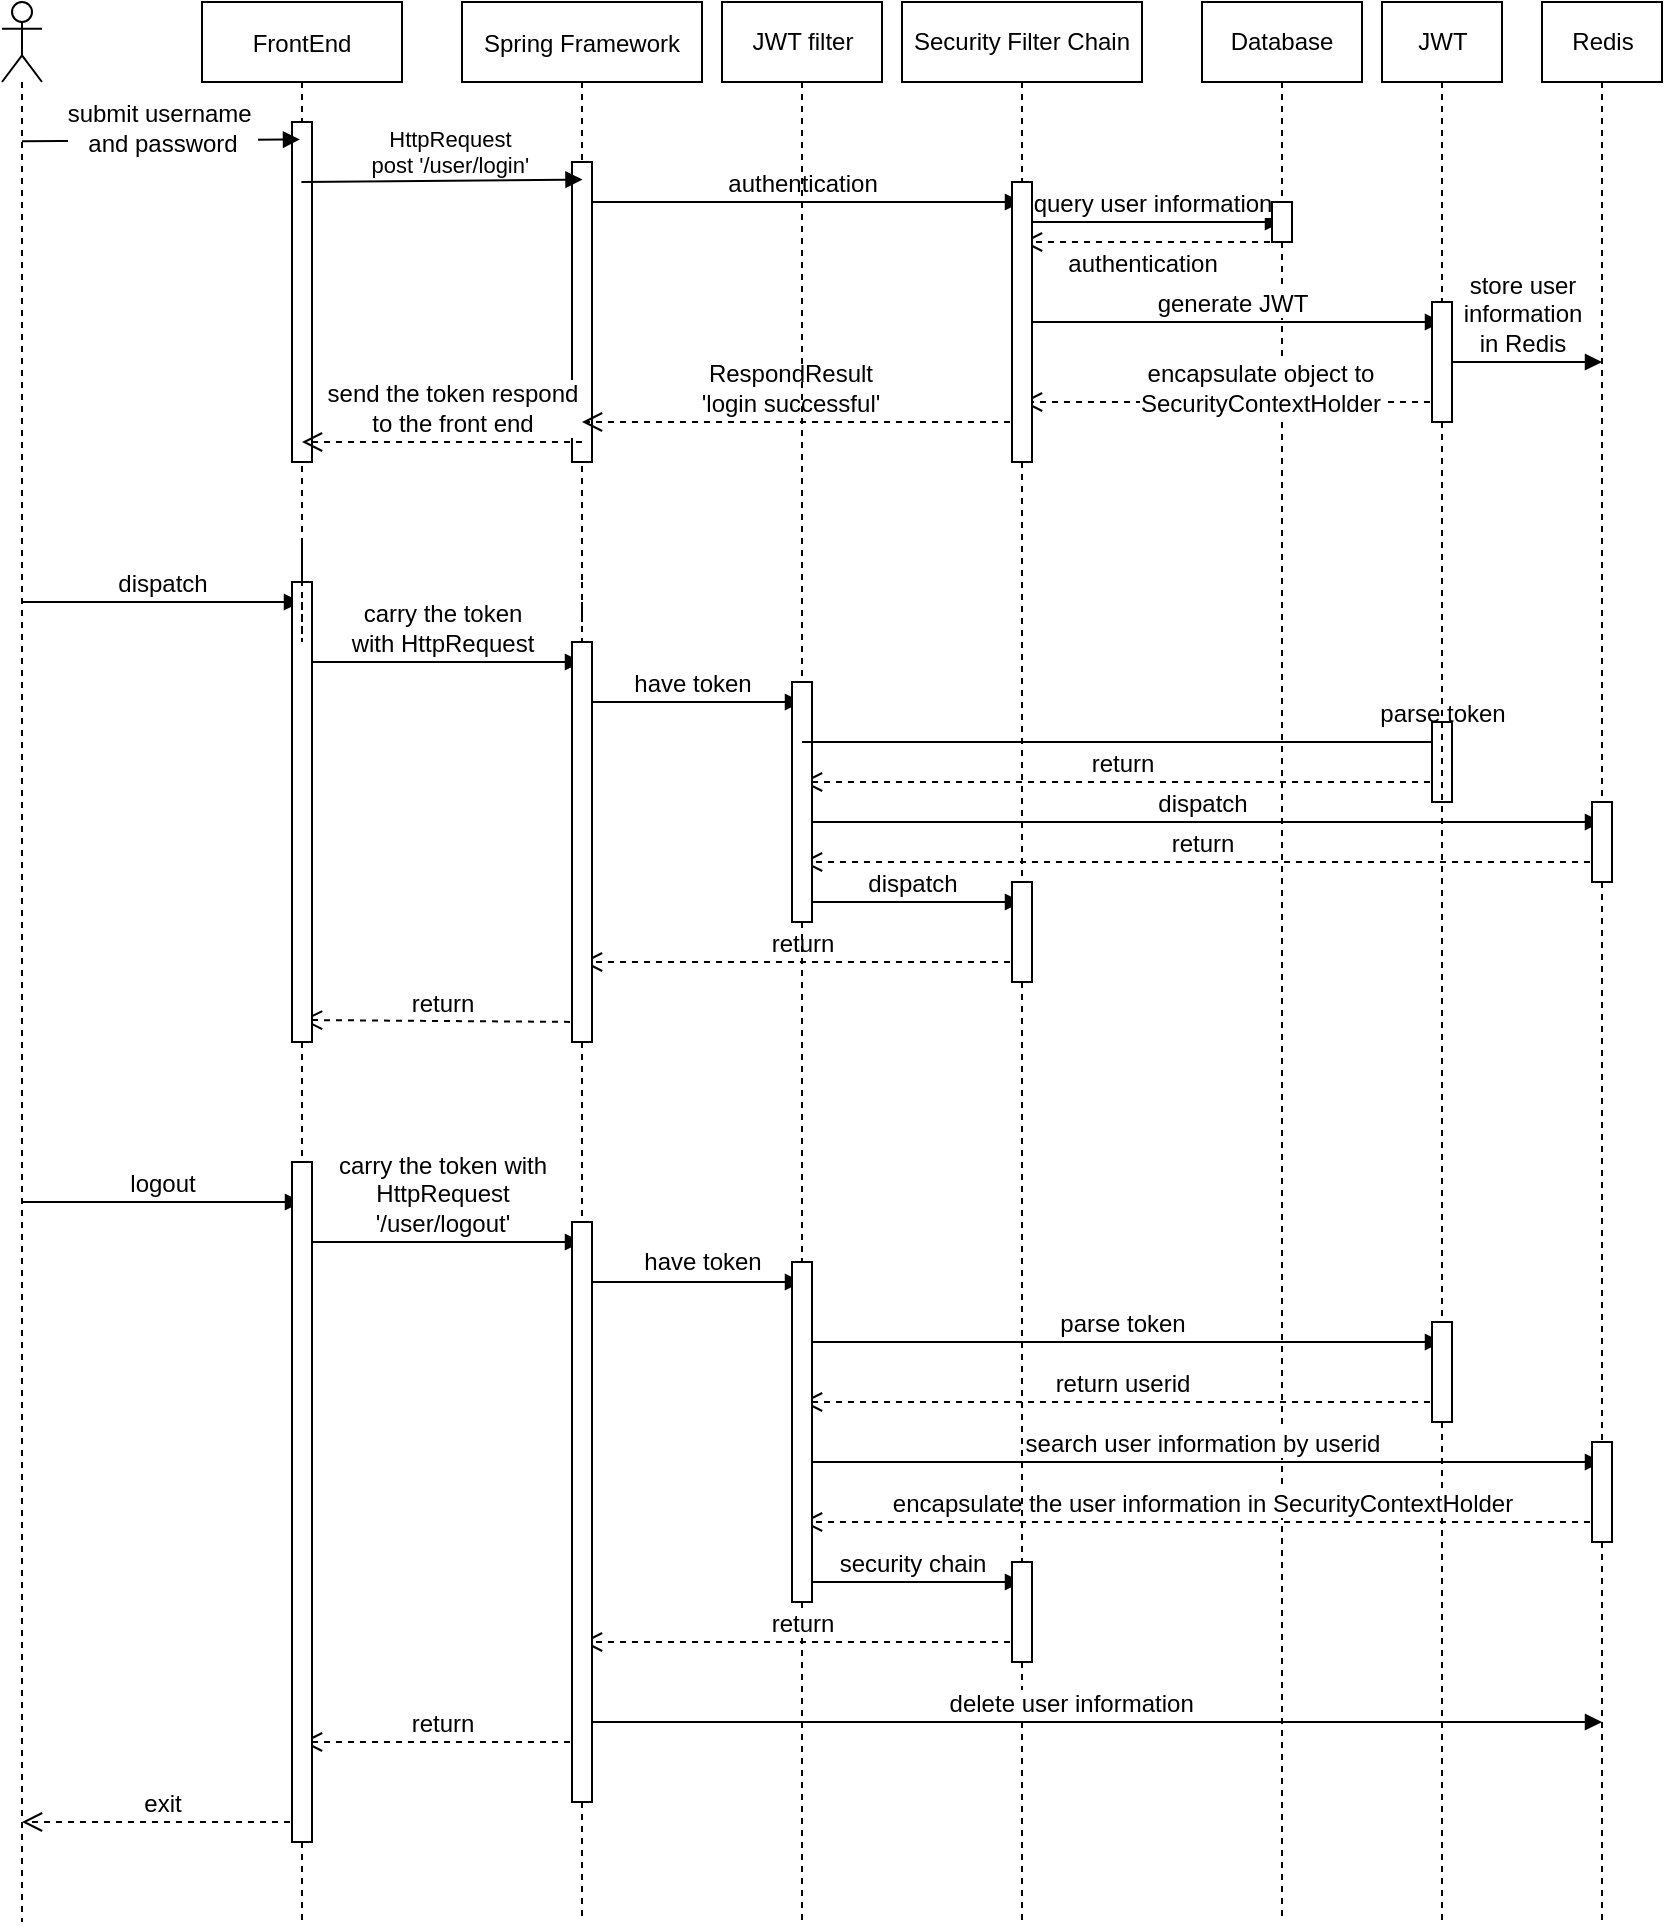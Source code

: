 <mxfile version="17.2.4" type="device"><diagram id="kgpKYQtTHZ0yAKxKKP6v" name="Page-1"><mxGraphModel dx="1113" dy="760" grid="1" gridSize="10" guides="1" tooltips="1" connect="1" arrows="1" fold="1" page="1" pageScale="1" pageWidth="850" pageHeight="1100" math="0" shadow="0"><root><mxCell id="0"/><mxCell id="1" parent="0"/><mxCell id="0zYFz2Wrj6egHiUaI2uR-36" style="edgeStyle=orthogonalEdgeStyle;rounded=0;orthogonalLoop=1;jettySize=auto;html=1;dashed=1;fontSize=12;endArrow=none;endFill=0;startArrow=none;" edge="1" parent="1" source="0zYFz2Wrj6egHiUaI2uR-92"><mxGeometry relative="1" as="geometry"><mxPoint x="160" y="1000" as="targetPoint"/></mxGeometry></mxCell><mxCell id="3nuBFxr9cyL0pnOWT2aG-1" value="FrontEnd" style="shape=umlLifeline;perimeter=lifelinePerimeter;container=1;collapsible=0;recursiveResize=0;rounded=0;shadow=0;strokeWidth=1;" parent="1" vertex="1"><mxGeometry x="110" y="40" width="100" height="300" as="geometry"/></mxCell><mxCell id="0zYFz2Wrj6egHiUaI2uR-73" value="" style="html=1;points=[];perimeter=orthogonalPerimeter;fontSize=12;" vertex="1" parent="3nuBFxr9cyL0pnOWT2aG-1"><mxGeometry x="45" y="60" width="10" height="170" as="geometry"/></mxCell><mxCell id="0zYFz2Wrj6egHiUaI2uR-37" style="edgeStyle=orthogonalEdgeStyle;rounded=0;orthogonalLoop=1;jettySize=auto;html=1;dashed=1;fontSize=12;endArrow=none;endFill=0;startArrow=none;" edge="1" parent="1" source="0zYFz2Wrj6egHiUaI2uR-95"><mxGeometry relative="1" as="geometry"><mxPoint x="300" y="1000" as="targetPoint"/></mxGeometry></mxCell><mxCell id="3nuBFxr9cyL0pnOWT2aG-5" value="Spring Framework" style="shape=umlLifeline;perimeter=lifelinePerimeter;container=1;collapsible=0;recursiveResize=0;rounded=0;shadow=0;strokeWidth=1;" parent="1" vertex="1"><mxGeometry x="240" y="40" width="120" height="290" as="geometry"/></mxCell><mxCell id="0zYFz2Wrj6egHiUaI2uR-17" value="authentication" style="html=1;verticalAlign=bottom;endArrow=block;rounded=0;fontSize=12;" edge="1" parent="3nuBFxr9cyL0pnOWT2aG-5" source="3nuBFxr9cyL0pnOWT2aG-5"><mxGeometry width="80" relative="1" as="geometry"><mxPoint x="80" y="99.8" as="sourcePoint"/><mxPoint x="280" y="100" as="targetPoint"/></mxGeometry></mxCell><mxCell id="0zYFz2Wrj6egHiUaI2uR-74" value="" style="html=1;points=[];perimeter=orthogonalPerimeter;fontSize=12;" vertex="1" parent="3nuBFxr9cyL0pnOWT2aG-5"><mxGeometry x="55" y="80" width="10" height="150" as="geometry"/></mxCell><mxCell id="3nuBFxr9cyL0pnOWT2aG-8" value="HttpRequest&#10;post '/user/login'" style="verticalAlign=bottom;endArrow=block;shadow=0;strokeWidth=1;exitX=0.497;exitY=0.3;exitDx=0;exitDy=0;exitPerimeter=0;entryX=0.502;entryY=0.306;entryDx=0;entryDy=0;entryPerimeter=0;" parent="1" source="3nuBFxr9cyL0pnOWT2aG-1" target="3nuBFxr9cyL0pnOWT2aG-5" edge="1"><mxGeometry x="0.058" y="-1" relative="1" as="geometry"><mxPoint x="130" y="110.0" as="sourcePoint"/><mxPoint x="330" y="130" as="targetPoint"/><Array as="points"/><mxPoint as="offset"/></mxGeometry></mxCell><mxCell id="0zYFz2Wrj6egHiUaI2uR-10" style="edgeStyle=orthogonalEdgeStyle;rounded=0;orthogonalLoop=1;jettySize=auto;html=1;dashed=1;exitX=0.5;exitY=1;exitDx=0;exitDy=0;endArrow=none;endFill=0;startArrow=none;" edge="1" parent="1" source="0zYFz2Wrj6egHiUaI2uR-101"><mxGeometry relative="1" as="geometry"><mxPoint x="520" y="1000" as="targetPoint"/><mxPoint x="570" y="80" as="sourcePoint"/></mxGeometry></mxCell><mxCell id="0zYFz2Wrj6egHiUaI2uR-4" value="Security Filter Chain" style="rounded=0;whiteSpace=wrap;html=1;" vertex="1" parent="1"><mxGeometry x="460" y="40" width="120" height="40" as="geometry"/></mxCell><mxCell id="0zYFz2Wrj6egHiUaI2uR-18" style="edgeStyle=orthogonalEdgeStyle;rounded=0;orthogonalLoop=1;jettySize=auto;html=1;fontSize=12;endArrow=none;endFill=0;dashed=1;startArrow=none;" edge="1" parent="1" source="0zYFz2Wrj6egHiUaI2uR-75"><mxGeometry relative="1" as="geometry"><mxPoint x="650" y="1000" as="targetPoint"/></mxGeometry></mxCell><mxCell id="0zYFz2Wrj6egHiUaI2uR-7" value="Database" style="rounded=0;whiteSpace=wrap;html=1;" vertex="1" parent="1"><mxGeometry x="610" y="40" width="80" height="40" as="geometry"/></mxCell><mxCell id="0zYFz2Wrj6egHiUaI2uR-16" value="&lt;div style=&quot;line-height: 1.2&quot;&gt;submit username&amp;nbsp;&lt;/div&gt;&lt;div style=&quot;line-height: 1.2&quot;&gt;and password&lt;/div&gt;" style="html=1;verticalAlign=bottom;endArrow=block;rounded=0;fontSize=12;entryX=0.49;entryY=0.229;entryDx=0;entryDy=0;entryPerimeter=0;align=center;" edge="1" parent="1" target="3nuBFxr9cyL0pnOWT2aG-1"><mxGeometry x="0.006" y="-11" width="80" relative="1" as="geometry"><mxPoint x="20" y="109.63" as="sourcePoint"/><mxPoint x="120" y="109.63" as="targetPoint"/><Array as="points"/><mxPoint as="offset"/></mxGeometry></mxCell><mxCell id="0zYFz2Wrj6egHiUaI2uR-19" value="query user information" style="html=1;verticalAlign=bottom;endArrow=block;rounded=0;fontSize=12;" edge="1" parent="1"><mxGeometry width="80" relative="1" as="geometry"><mxPoint x="520" y="150" as="sourcePoint"/><mxPoint x="650" y="150" as="targetPoint"/></mxGeometry></mxCell><mxCell id="0zYFz2Wrj6egHiUaI2uR-22" style="edgeStyle=orthogonalEdgeStyle;rounded=0;orthogonalLoop=1;jettySize=auto;html=1;fontSize=12;endArrow=none;endFill=0;dashed=1;startArrow=none;" edge="1" parent="1" source="0zYFz2Wrj6egHiUaI2uR-99"><mxGeometry relative="1" as="geometry"><mxPoint x="730" y="1000" as="targetPoint"/></mxGeometry></mxCell><mxCell id="0zYFz2Wrj6egHiUaI2uR-20" value="JWT" style="html=1;fontSize=12;" vertex="1" parent="1"><mxGeometry x="700" y="40" width="60" height="40" as="geometry"/></mxCell><mxCell id="0zYFz2Wrj6egHiUaI2uR-23" style="edgeStyle=orthogonalEdgeStyle;rounded=0;orthogonalLoop=1;jettySize=auto;html=1;dashed=1;fontSize=12;endArrow=none;endFill=0;startArrow=none;" edge="1" parent="1" source="0zYFz2Wrj6egHiUaI2uR-103"><mxGeometry relative="1" as="geometry"><mxPoint x="810" y="1000" as="targetPoint"/></mxGeometry></mxCell><mxCell id="0zYFz2Wrj6egHiUaI2uR-21" value="Redis" style="html=1;fontSize=12;" vertex="1" parent="1"><mxGeometry x="780" y="40" width="60" height="40" as="geometry"/></mxCell><mxCell id="0zYFz2Wrj6egHiUaI2uR-24" value="authentication" style="html=1;verticalAlign=bottom;endArrow=open;dashed=1;endSize=8;rounded=0;fontSize=12;" edge="1" parent="1"><mxGeometry x="0.077" y="20" relative="1" as="geometry"><mxPoint x="650" y="160" as="sourcePoint"/><mxPoint x="520" y="160" as="targetPoint"/><mxPoint as="offset"/></mxGeometry></mxCell><mxCell id="0zYFz2Wrj6egHiUaI2uR-25" value="generate JWT" style="html=1;verticalAlign=bottom;endArrow=block;rounded=0;fontSize=12;" edge="1" parent="1"><mxGeometry width="80" relative="1" as="geometry"><mxPoint x="520" y="200" as="sourcePoint"/><mxPoint x="730" y="200" as="targetPoint"/></mxGeometry></mxCell><mxCell id="0zYFz2Wrj6egHiUaI2uR-47" style="edgeStyle=orthogonalEdgeStyle;rounded=0;orthogonalLoop=1;jettySize=auto;html=1;fontSize=12;endArrow=none;endFill=0;dashed=1;" edge="1" parent="1" source="0zYFz2Wrj6egHiUaI2uR-28"><mxGeometry relative="1" as="geometry"><mxPoint x="20" y="1000" as="targetPoint"/></mxGeometry></mxCell><mxCell id="0zYFz2Wrj6egHiUaI2uR-28" value="" style="shape=umlLifeline;participant=umlActor;perimeter=lifelinePerimeter;whiteSpace=wrap;html=1;container=1;collapsible=0;recursiveResize=0;verticalAlign=top;spacingTop=36;outlineConnect=0;fontSize=12;" vertex="1" parent="1"><mxGeometry x="10" y="40" width="20" height="490" as="geometry"/></mxCell><mxCell id="0zYFz2Wrj6egHiUaI2uR-29" value="store user &lt;br&gt;information&lt;br&gt;in Redis" style="html=1;verticalAlign=bottom;endArrow=block;rounded=0;fontSize=12;" edge="1" parent="1"><mxGeometry width="80" relative="1" as="geometry"><mxPoint x="730" y="220" as="sourcePoint"/><mxPoint x="810" y="220" as="targetPoint"/></mxGeometry></mxCell><mxCell id="0zYFz2Wrj6egHiUaI2uR-30" value="encapsulate object to &lt;br&gt;SecurityContextHolder" style="html=1;verticalAlign=bottom;endArrow=open;dashed=1;endSize=8;rounded=0;fontSize=12;" edge="1" parent="1"><mxGeometry x="-0.13" y="10" relative="1" as="geometry"><mxPoint x="730" y="240" as="sourcePoint"/><mxPoint x="520" y="240" as="targetPoint"/><mxPoint as="offset"/></mxGeometry></mxCell><mxCell id="0zYFz2Wrj6egHiUaI2uR-32" value="send the token respond &lt;br&gt;to the front end" style="html=1;verticalAlign=bottom;endArrow=open;dashed=1;endSize=8;rounded=0;fontSize=12;" edge="1" parent="1" target="3nuBFxr9cyL0pnOWT2aG-1"><mxGeometry x="-0.061" relative="1" as="geometry"><mxPoint x="300" y="260" as="sourcePoint"/><mxPoint x="420" y="260" as="targetPoint"/><Array as="points"/><mxPoint as="offset"/></mxGeometry></mxCell><mxCell id="0zYFz2Wrj6egHiUaI2uR-33" value="RespondResult&lt;br&gt;'login successful'" style="html=1;verticalAlign=bottom;endArrow=open;dashed=1;endSize=8;rounded=0;fontSize=12;" edge="1" parent="1" target="3nuBFxr9cyL0pnOWT2aG-5"><mxGeometry x="0.057" relative="1" as="geometry"><mxPoint x="520" y="250" as="sourcePoint"/><mxPoint x="420" y="250" as="targetPoint"/><mxPoint as="offset"/></mxGeometry></mxCell><mxCell id="0zYFz2Wrj6egHiUaI2uR-38" value="dispatch" style="html=1;verticalAlign=bottom;endArrow=block;rounded=0;fontSize=12;" edge="1" parent="1" source="0zYFz2Wrj6egHiUaI2uR-28" target="3nuBFxr9cyL0pnOWT2aG-1"><mxGeometry width="80" relative="1" as="geometry"><mxPoint x="20" y="320" as="sourcePoint"/><mxPoint x="100" y="320" as="targetPoint"/><Array as="points"><mxPoint x="50" y="340"/></Array></mxGeometry></mxCell><mxCell id="0zYFz2Wrj6egHiUaI2uR-39" value="carry the token &lt;br&gt;with HttpRequest" style="html=1;verticalAlign=bottom;endArrow=block;rounded=0;fontSize=12;" edge="1" parent="1"><mxGeometry width="80" relative="1" as="geometry"><mxPoint x="160" y="370" as="sourcePoint"/><mxPoint x="300" y="370" as="targetPoint"/></mxGeometry></mxCell><mxCell id="0zYFz2Wrj6egHiUaI2uR-40" value="have token" style="html=1;verticalAlign=bottom;endArrow=block;rounded=0;fontSize=12;" edge="1" parent="1"><mxGeometry width="80" relative="1" as="geometry"><mxPoint x="300" y="390" as="sourcePoint"/><mxPoint x="410" y="390" as="targetPoint"/></mxGeometry></mxCell><mxCell id="0zYFz2Wrj6egHiUaI2uR-41" value="parse token" style="html=1;verticalAlign=bottom;endArrow=block;rounded=0;fontSize=12;startArrow=none;" edge="1" parent="1" source="0zYFz2Wrj6egHiUaI2uR-87"><mxGeometry x="NaN" y="140" width="80" relative="1" as="geometry"><mxPoint x="410" y="410" as="sourcePoint"/><mxPoint x="730" y="410" as="targetPoint"/><mxPoint x="-140" as="offset"/></mxGeometry></mxCell><mxCell id="0zYFz2Wrj6egHiUaI2uR-48" value="logout" style="html=1;verticalAlign=bottom;endArrow=block;rounded=0;fontSize=12;" edge="1" parent="1"><mxGeometry width="80" relative="1" as="geometry"><mxPoint x="20" y="640" as="sourcePoint"/><mxPoint x="160" y="640" as="targetPoint"/></mxGeometry></mxCell><mxCell id="0zYFz2Wrj6egHiUaI2uR-49" value="carry the token with &lt;br&gt;HttpRequest &lt;br&gt;'/user/logout'" style="html=1;verticalAlign=bottom;endArrow=block;rounded=0;fontSize=12;" edge="1" parent="1"><mxGeometry width="80" relative="1" as="geometry"><mxPoint x="160" y="660" as="sourcePoint"/><mxPoint x="300" y="660" as="targetPoint"/></mxGeometry></mxCell><mxCell id="0zYFz2Wrj6egHiUaI2uR-50" value="" style="html=1;verticalAlign=bottom;endArrow=block;rounded=0;fontSize=12;" edge="1" parent="1"><mxGeometry x="-0.176" y="10" width="80" relative="1" as="geometry"><mxPoint x="300" y="680" as="sourcePoint"/><mxPoint x="410" y="680" as="targetPoint"/><mxPoint as="offset"/></mxGeometry></mxCell><mxCell id="0zYFz2Wrj6egHiUaI2uR-51" value="parse token" style="html=1;verticalAlign=bottom;endArrow=block;rounded=0;fontSize=12;" edge="1" parent="1"><mxGeometry width="80" relative="1" as="geometry"><mxPoint x="410" y="710" as="sourcePoint"/><mxPoint x="730" y="710" as="targetPoint"/><mxPoint as="offset"/></mxGeometry></mxCell><mxCell id="0zYFz2Wrj6egHiUaI2uR-53" style="edgeStyle=orthogonalEdgeStyle;rounded=0;orthogonalLoop=1;jettySize=auto;html=1;fontSize=12;endArrow=none;endFill=0;dashed=1;startArrow=none;" edge="1" parent="1" source="0zYFz2Wrj6egHiUaI2uR-97"><mxGeometry relative="1" as="geometry"><mxPoint x="410" y="1000" as="targetPoint"/></mxGeometry></mxCell><mxCell id="0zYFz2Wrj6egHiUaI2uR-52" value="JWT filter" style="html=1;fontSize=12;" vertex="1" parent="1"><mxGeometry x="370" y="40" width="80" height="40" as="geometry"/></mxCell><mxCell id="0zYFz2Wrj6egHiUaI2uR-54" value="have token" style="text;html=1;align=center;verticalAlign=middle;resizable=0;points=[];autosize=1;strokeColor=none;fillColor=none;fontSize=12;" vertex="1" parent="1"><mxGeometry x="325" y="660" width="70" height="20" as="geometry"/></mxCell><mxCell id="0zYFz2Wrj6egHiUaI2uR-55" value="" style="html=1;points=[];perimeter=orthogonalPerimeter;fontSize=12;" vertex="1" parent="1"><mxGeometry x="515" y="130" width="10" height="140" as="geometry"/></mxCell><mxCell id="0zYFz2Wrj6egHiUaI2uR-56" value="" style="edgeStyle=orthogonalEdgeStyle;rounded=0;orthogonalLoop=1;jettySize=auto;html=1;dashed=1;exitX=0.5;exitY=1;exitDx=0;exitDy=0;endArrow=none;endFill=0;" edge="1" parent="1" source="0zYFz2Wrj6egHiUaI2uR-4" target="0zYFz2Wrj6egHiUaI2uR-55"><mxGeometry relative="1" as="geometry"><mxPoint x="520" y="870" as="targetPoint"/><mxPoint x="520" y="80" as="sourcePoint"/></mxGeometry></mxCell><mxCell id="0zYFz2Wrj6egHiUaI2uR-57" value="search user information by userid" style="html=1;verticalAlign=bottom;endArrow=block;rounded=0;fontSize=12;startArrow=none;" edge="1" parent="1"><mxGeometry width="80" relative="1" as="geometry"><mxPoint x="410" y="770" as="sourcePoint"/><mxPoint x="810" y="770" as="targetPoint"/><mxPoint as="offset"/></mxGeometry></mxCell><mxCell id="0zYFz2Wrj6egHiUaI2uR-58" value="encapsulate the user information in SecurityContextHolder" style="html=1;verticalAlign=bottom;endArrow=open;dashed=1;endSize=8;rounded=0;fontSize=12;" edge="1" parent="1"><mxGeometry relative="1" as="geometry"><mxPoint x="810" y="800" as="sourcePoint"/><mxPoint x="410" y="800" as="targetPoint"/></mxGeometry></mxCell><mxCell id="0zYFz2Wrj6egHiUaI2uR-59" value="delete user information&amp;nbsp;" style="html=1;verticalAlign=bottom;endArrow=block;rounded=0;fontSize=12;" edge="1" parent="1"><mxGeometry x="-0.035" width="80" relative="1" as="geometry"><mxPoint x="300" y="900" as="sourcePoint"/><mxPoint x="810" y="900" as="targetPoint"/><mxPoint as="offset"/></mxGeometry></mxCell><mxCell id="0zYFz2Wrj6egHiUaI2uR-62" value="return userid" style="html=1;verticalAlign=bottom;endArrow=open;dashed=1;endSize=8;rounded=0;fontSize=12;" edge="1" parent="1"><mxGeometry relative="1" as="geometry"><mxPoint x="730" y="740" as="sourcePoint"/><mxPoint x="410" y="740" as="targetPoint"/><mxPoint as="offset"/></mxGeometry></mxCell><mxCell id="0zYFz2Wrj6egHiUaI2uR-63" value="security chain" style="html=1;verticalAlign=bottom;endArrow=block;rounded=0;fontSize=12;" edge="1" parent="1"><mxGeometry width="80" relative="1" as="geometry"><mxPoint x="410" y="830" as="sourcePoint"/><mxPoint x="520" y="830" as="targetPoint"/></mxGeometry></mxCell><mxCell id="0zYFz2Wrj6egHiUaI2uR-64" value="return" style="html=1;verticalAlign=bottom;endArrow=open;dashed=1;endSize=8;rounded=0;fontSize=12;" edge="1" parent="1"><mxGeometry relative="1" as="geometry"><mxPoint x="520" y="860" as="sourcePoint"/><mxPoint x="300" y="860" as="targetPoint"/></mxGeometry></mxCell><mxCell id="0zYFz2Wrj6egHiUaI2uR-65" value="return" style="html=1;verticalAlign=bottom;endArrow=open;dashed=1;endSize=8;rounded=0;fontSize=12;" edge="1" parent="1"><mxGeometry relative="1" as="geometry"><mxPoint x="300" y="910" as="sourcePoint"/><mxPoint x="160" y="910" as="targetPoint"/></mxGeometry></mxCell><mxCell id="0zYFz2Wrj6egHiUaI2uR-66" value="exit" style="html=1;verticalAlign=bottom;endArrow=open;dashed=1;endSize=8;rounded=0;fontSize=12;" edge="1" parent="1"><mxGeometry relative="1" as="geometry"><mxPoint x="160" y="950" as="sourcePoint"/><mxPoint x="20" y="950" as="targetPoint"/></mxGeometry></mxCell><mxCell id="0zYFz2Wrj6egHiUaI2uR-67" value="return" style="html=1;verticalAlign=bottom;endArrow=open;dashed=1;endSize=8;rounded=0;fontSize=12;" edge="1" parent="1"><mxGeometry relative="1" as="geometry"><mxPoint x="730" y="430" as="sourcePoint"/><mxPoint x="410" y="430" as="targetPoint"/></mxGeometry></mxCell><mxCell id="0zYFz2Wrj6egHiUaI2uR-68" value="dispatch" style="html=1;verticalAlign=bottom;endArrow=block;rounded=0;fontSize=12;" edge="1" parent="1"><mxGeometry width="80" relative="1" as="geometry"><mxPoint x="410" y="450" as="sourcePoint"/><mxPoint x="810" y="450" as="targetPoint"/></mxGeometry></mxCell><mxCell id="0zYFz2Wrj6egHiUaI2uR-69" value="return" style="html=1;verticalAlign=bottom;endArrow=open;dashed=1;endSize=8;rounded=0;fontSize=12;" edge="1" parent="1"><mxGeometry relative="1" as="geometry"><mxPoint x="810" y="470" as="sourcePoint"/><mxPoint x="410" y="470" as="targetPoint"/></mxGeometry></mxCell><mxCell id="0zYFz2Wrj6egHiUaI2uR-70" value="dispatch" style="html=1;verticalAlign=bottom;endArrow=block;rounded=0;fontSize=12;" edge="1" parent="1"><mxGeometry width="80" relative="1" as="geometry"><mxPoint x="410" y="490" as="sourcePoint"/><mxPoint x="520" y="490" as="targetPoint"/></mxGeometry></mxCell><mxCell id="0zYFz2Wrj6egHiUaI2uR-71" value="return" style="html=1;verticalAlign=bottom;endArrow=open;dashed=1;endSize=8;rounded=0;fontSize=12;" edge="1" parent="1"><mxGeometry relative="1" as="geometry"><mxPoint x="520" y="520" as="sourcePoint"/><mxPoint x="300" y="520" as="targetPoint"/></mxGeometry></mxCell><mxCell id="0zYFz2Wrj6egHiUaI2uR-72" value="return" style="html=1;verticalAlign=bottom;endArrow=open;dashed=1;endSize=8;rounded=0;fontSize=12;" edge="1" parent="1"><mxGeometry relative="1" as="geometry"><mxPoint x="300" y="550" as="sourcePoint"/><mxPoint x="160" y="549" as="targetPoint"/></mxGeometry></mxCell><mxCell id="0zYFz2Wrj6egHiUaI2uR-75" value="" style="html=1;points=[];perimeter=orthogonalPerimeter;fontSize=12;" vertex="1" parent="1"><mxGeometry x="645" y="140" width="10" height="20" as="geometry"/></mxCell><mxCell id="0zYFz2Wrj6egHiUaI2uR-76" value="" style="edgeStyle=orthogonalEdgeStyle;rounded=0;orthogonalLoop=1;jettySize=auto;html=1;fontSize=12;endArrow=none;endFill=0;dashed=1;" edge="1" parent="1" source="0zYFz2Wrj6egHiUaI2uR-7" target="0zYFz2Wrj6egHiUaI2uR-75"><mxGeometry relative="1" as="geometry"><mxPoint x="650" y="1000" as="targetPoint"/><mxPoint x="650" y="80" as="sourcePoint"/></mxGeometry></mxCell><mxCell id="0zYFz2Wrj6egHiUaI2uR-77" value="" style="html=1;points=[];perimeter=orthogonalPerimeter;fontSize=12;" vertex="1" parent="1"><mxGeometry x="725" y="190" width="10" height="60" as="geometry"/></mxCell><mxCell id="0zYFz2Wrj6egHiUaI2uR-78" value="" style="edgeStyle=orthogonalEdgeStyle;rounded=0;orthogonalLoop=1;jettySize=auto;html=1;fontSize=12;endArrow=none;endFill=0;dashed=1;" edge="1" parent="1" source="0zYFz2Wrj6egHiUaI2uR-20" target="0zYFz2Wrj6egHiUaI2uR-77"><mxGeometry relative="1" as="geometry"><mxPoint x="730" y="1000" as="targetPoint"/><mxPoint x="730" y="80" as="sourcePoint"/></mxGeometry></mxCell><mxCell id="0zYFz2Wrj6egHiUaI2uR-79" value="" style="html=1;points=[];perimeter=orthogonalPerimeter;fontSize=12;" vertex="1" parent="1"><mxGeometry x="155" y="330" width="10" height="230" as="geometry"/></mxCell><mxCell id="0zYFz2Wrj6egHiUaI2uR-80" value="" style="edgeStyle=orthogonalEdgeStyle;rounded=0;orthogonalLoop=1;jettySize=auto;html=1;dashed=1;fontSize=12;endArrow=none;endFill=0;" edge="1" parent="1" source="3nuBFxr9cyL0pnOWT2aG-1" target="0zYFz2Wrj6egHiUaI2uR-79"><mxGeometry relative="1" as="geometry"><mxPoint x="160" y="1000" as="targetPoint"/><mxPoint x="159.324" y="340" as="sourcePoint"/></mxGeometry></mxCell><mxCell id="0zYFz2Wrj6egHiUaI2uR-81" value="" style="html=1;points=[];perimeter=orthogonalPerimeter;fontSize=12;" vertex="1" parent="1"><mxGeometry x="295" y="360" width="10" height="200" as="geometry"/></mxCell><mxCell id="0zYFz2Wrj6egHiUaI2uR-82" value="" style="edgeStyle=orthogonalEdgeStyle;rounded=0;orthogonalLoop=1;jettySize=auto;html=1;dashed=1;fontSize=12;endArrow=none;endFill=0;" edge="1" parent="1" source="3nuBFxr9cyL0pnOWT2aG-5" target="0zYFz2Wrj6egHiUaI2uR-81"><mxGeometry relative="1" as="geometry"><mxPoint x="300" y="1000" as="targetPoint"/><mxPoint x="299.324" y="330" as="sourcePoint"/></mxGeometry></mxCell><mxCell id="0zYFz2Wrj6egHiUaI2uR-83" value="" style="html=1;points=[];perimeter=orthogonalPerimeter;fontSize=12;" vertex="1" parent="1"><mxGeometry x="405" y="380" width="10" height="120" as="geometry"/></mxCell><mxCell id="0zYFz2Wrj6egHiUaI2uR-84" value="" style="edgeStyle=orthogonalEdgeStyle;rounded=0;orthogonalLoop=1;jettySize=auto;html=1;fontSize=12;endArrow=none;endFill=0;dashed=1;" edge="1" parent="1" source="0zYFz2Wrj6egHiUaI2uR-52" target="0zYFz2Wrj6egHiUaI2uR-83"><mxGeometry relative="1" as="geometry"><mxPoint x="410" y="1000" as="targetPoint"/><mxPoint x="410" y="80" as="sourcePoint"/></mxGeometry></mxCell><mxCell id="0zYFz2Wrj6egHiUaI2uR-85" value="" style="html=1;points=[];perimeter=orthogonalPerimeter;fontSize=12;" vertex="1" parent="1"><mxGeometry x="515" y="480" width="10" height="50" as="geometry"/></mxCell><mxCell id="0zYFz2Wrj6egHiUaI2uR-86" value="" style="edgeStyle=orthogonalEdgeStyle;rounded=0;orthogonalLoop=1;jettySize=auto;html=1;dashed=1;exitX=0.5;exitY=1;exitDx=0;exitDy=0;endArrow=none;endFill=0;startArrow=none;" edge="1" parent="1" source="0zYFz2Wrj6egHiUaI2uR-55" target="0zYFz2Wrj6egHiUaI2uR-85"><mxGeometry relative="1" as="geometry"><mxPoint x="520" y="1000" as="targetPoint"/><mxPoint x="520" y="270" as="sourcePoint"/></mxGeometry></mxCell><mxCell id="0zYFz2Wrj6egHiUaI2uR-87" value="" style="html=1;points=[];perimeter=orthogonalPerimeter;fontSize=12;" vertex="1" parent="1"><mxGeometry x="725" y="400" width="10" height="40" as="geometry"/></mxCell><mxCell id="0zYFz2Wrj6egHiUaI2uR-88" value="" style="html=1;verticalAlign=bottom;endArrow=none;rounded=0;fontSize=12;" edge="1" parent="1" target="0zYFz2Wrj6egHiUaI2uR-87"><mxGeometry width="80" relative="1" as="geometry"><mxPoint x="410" y="410" as="sourcePoint"/><mxPoint x="730" y="410" as="targetPoint"/></mxGeometry></mxCell><mxCell id="0zYFz2Wrj6egHiUaI2uR-89" value="" style="html=1;points=[];perimeter=orthogonalPerimeter;fontSize=12;" vertex="1" parent="1"><mxGeometry x="805" y="440" width="10" height="40" as="geometry"/></mxCell><mxCell id="0zYFz2Wrj6egHiUaI2uR-91" value="" style="edgeStyle=orthogonalEdgeStyle;rounded=0;orthogonalLoop=1;jettySize=auto;html=1;dashed=1;fontSize=12;endArrow=none;endFill=0;" edge="1" parent="1" source="0zYFz2Wrj6egHiUaI2uR-21" target="0zYFz2Wrj6egHiUaI2uR-89"><mxGeometry relative="1" as="geometry"><mxPoint x="810" y="1000" as="targetPoint"/><mxPoint x="810" y="80" as="sourcePoint"/></mxGeometry></mxCell><mxCell id="0zYFz2Wrj6egHiUaI2uR-92" value="" style="html=1;points=[];perimeter=orthogonalPerimeter;fontSize=12;" vertex="1" parent="1"><mxGeometry x="155" y="620" width="10" height="340" as="geometry"/></mxCell><mxCell id="0zYFz2Wrj6egHiUaI2uR-93" value="" style="edgeStyle=orthogonalEdgeStyle;rounded=0;orthogonalLoop=1;jettySize=auto;html=1;dashed=1;fontSize=12;endArrow=none;endFill=0;startArrow=none;" edge="1" parent="1" source="0zYFz2Wrj6egHiUaI2uR-79" target="0zYFz2Wrj6egHiUaI2uR-92"><mxGeometry relative="1" as="geometry"><mxPoint x="160" y="1000" as="targetPoint"/><mxPoint x="160" y="560" as="sourcePoint"/></mxGeometry></mxCell><mxCell id="0zYFz2Wrj6egHiUaI2uR-95" value="" style="html=1;points=[];perimeter=orthogonalPerimeter;fontSize=12;" vertex="1" parent="1"><mxGeometry x="295" y="650" width="10" height="290" as="geometry"/></mxCell><mxCell id="0zYFz2Wrj6egHiUaI2uR-96" value="" style="edgeStyle=orthogonalEdgeStyle;rounded=0;orthogonalLoop=1;jettySize=auto;html=1;dashed=1;fontSize=12;endArrow=none;endFill=0;startArrow=none;" edge="1" parent="1" source="0zYFz2Wrj6egHiUaI2uR-81" target="0zYFz2Wrj6egHiUaI2uR-95"><mxGeometry relative="1" as="geometry"><mxPoint x="300" y="1000" as="targetPoint"/><mxPoint x="300" y="560" as="sourcePoint"/></mxGeometry></mxCell><mxCell id="0zYFz2Wrj6egHiUaI2uR-97" value="" style="html=1;points=[];perimeter=orthogonalPerimeter;fontSize=12;" vertex="1" parent="1"><mxGeometry x="405" y="670" width="10" height="170" as="geometry"/></mxCell><mxCell id="0zYFz2Wrj6egHiUaI2uR-98" value="" style="edgeStyle=orthogonalEdgeStyle;rounded=0;orthogonalLoop=1;jettySize=auto;html=1;fontSize=12;endArrow=none;endFill=0;dashed=1;startArrow=none;" edge="1" parent="1" source="0zYFz2Wrj6egHiUaI2uR-83" target="0zYFz2Wrj6egHiUaI2uR-97"><mxGeometry relative="1" as="geometry"><mxPoint x="410" y="1000" as="targetPoint"/><mxPoint x="410" y="500" as="sourcePoint"/></mxGeometry></mxCell><mxCell id="0zYFz2Wrj6egHiUaI2uR-99" value="" style="html=1;points=[];perimeter=orthogonalPerimeter;fontSize=12;" vertex="1" parent="1"><mxGeometry x="725" y="700" width="10" height="50" as="geometry"/></mxCell><mxCell id="0zYFz2Wrj6egHiUaI2uR-100" value="" style="edgeStyle=orthogonalEdgeStyle;rounded=0;orthogonalLoop=1;jettySize=auto;html=1;fontSize=12;endArrow=none;endFill=0;dashed=1;startArrow=none;" edge="1" parent="1" source="0zYFz2Wrj6egHiUaI2uR-77" target="0zYFz2Wrj6egHiUaI2uR-99"><mxGeometry relative="1" as="geometry"><mxPoint x="730" y="1000" as="targetPoint"/><mxPoint x="730" y="250" as="sourcePoint"/></mxGeometry></mxCell><mxCell id="0zYFz2Wrj6egHiUaI2uR-101" value="" style="html=1;points=[];perimeter=orthogonalPerimeter;fontSize=12;" vertex="1" parent="1"><mxGeometry x="515" y="820" width="10" height="50" as="geometry"/></mxCell><mxCell id="0zYFz2Wrj6egHiUaI2uR-102" value="" style="edgeStyle=orthogonalEdgeStyle;rounded=0;orthogonalLoop=1;jettySize=auto;html=1;dashed=1;exitX=0.5;exitY=1;exitDx=0;exitDy=0;endArrow=none;endFill=0;startArrow=none;" edge="1" parent="1" source="0zYFz2Wrj6egHiUaI2uR-85" target="0zYFz2Wrj6egHiUaI2uR-101"><mxGeometry relative="1" as="geometry"><mxPoint x="520" y="1000" as="targetPoint"/><mxPoint x="520" y="530" as="sourcePoint"/></mxGeometry></mxCell><mxCell id="0zYFz2Wrj6egHiUaI2uR-103" value="" style="html=1;points=[];perimeter=orthogonalPerimeter;fontSize=12;" vertex="1" parent="1"><mxGeometry x="805" y="760" width="10" height="50" as="geometry"/></mxCell><mxCell id="0zYFz2Wrj6egHiUaI2uR-106" value="" style="edgeStyle=orthogonalEdgeStyle;rounded=0;orthogonalLoop=1;jettySize=auto;html=1;dashed=1;fontSize=12;endArrow=none;endFill=0;startArrow=none;" edge="1" parent="1" source="0zYFz2Wrj6egHiUaI2uR-89" target="0zYFz2Wrj6egHiUaI2uR-103"><mxGeometry relative="1" as="geometry"><mxPoint x="810" y="1000" as="targetPoint"/><mxPoint x="810" y="480" as="sourcePoint"/></mxGeometry></mxCell></root></mxGraphModel></diagram></mxfile>